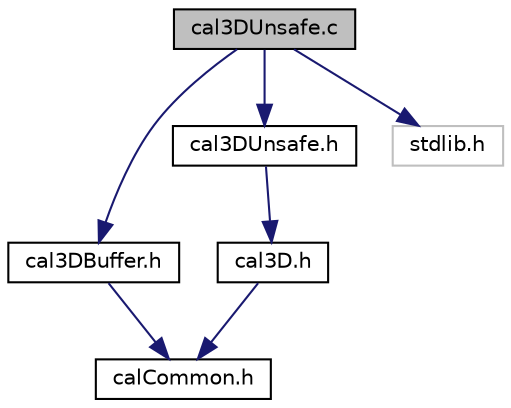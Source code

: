 digraph "cal3DUnsafe.c"
{
  edge [fontname="Helvetica",fontsize="10",labelfontname="Helvetica",labelfontsize="10"];
  node [fontname="Helvetica",fontsize="10",shape=record];
  Node1 [label="cal3DUnsafe.c",height=0.2,width=0.4,color="black", fillcolor="grey75", style="filled" fontcolor="black"];
  Node1 -> Node2 [color="midnightblue",fontsize="10",style="solid",fontname="Helvetica"];
  Node2 [label="cal3DBuffer.h",height=0.2,width=0.4,color="black", fillcolor="white", style="filled",URL="$cal3_d_buffer_8h.html"];
  Node2 -> Node3 [color="midnightblue",fontsize="10",style="solid",fontname="Helvetica"];
  Node3 [label="calCommon.h",height=0.2,width=0.4,color="black", fillcolor="white", style="filled",URL="$cal_common_8h.html"];
  Node1 -> Node4 [color="midnightblue",fontsize="10",style="solid",fontname="Helvetica"];
  Node4 [label="cal3DUnsafe.h",height=0.2,width=0.4,color="black", fillcolor="white", style="filled",URL="$cal3_d_unsafe_8h.html"];
  Node4 -> Node5 [color="midnightblue",fontsize="10",style="solid",fontname="Helvetica"];
  Node5 [label="cal3D.h",height=0.2,width=0.4,color="black", fillcolor="white", style="filled",URL="$cal3_d_8h.html"];
  Node5 -> Node3 [color="midnightblue",fontsize="10",style="solid",fontname="Helvetica"];
  Node1 -> Node6 [color="midnightblue",fontsize="10",style="solid",fontname="Helvetica"];
  Node6 [label="stdlib.h",height=0.2,width=0.4,color="grey75", fillcolor="white", style="filled"];
}
